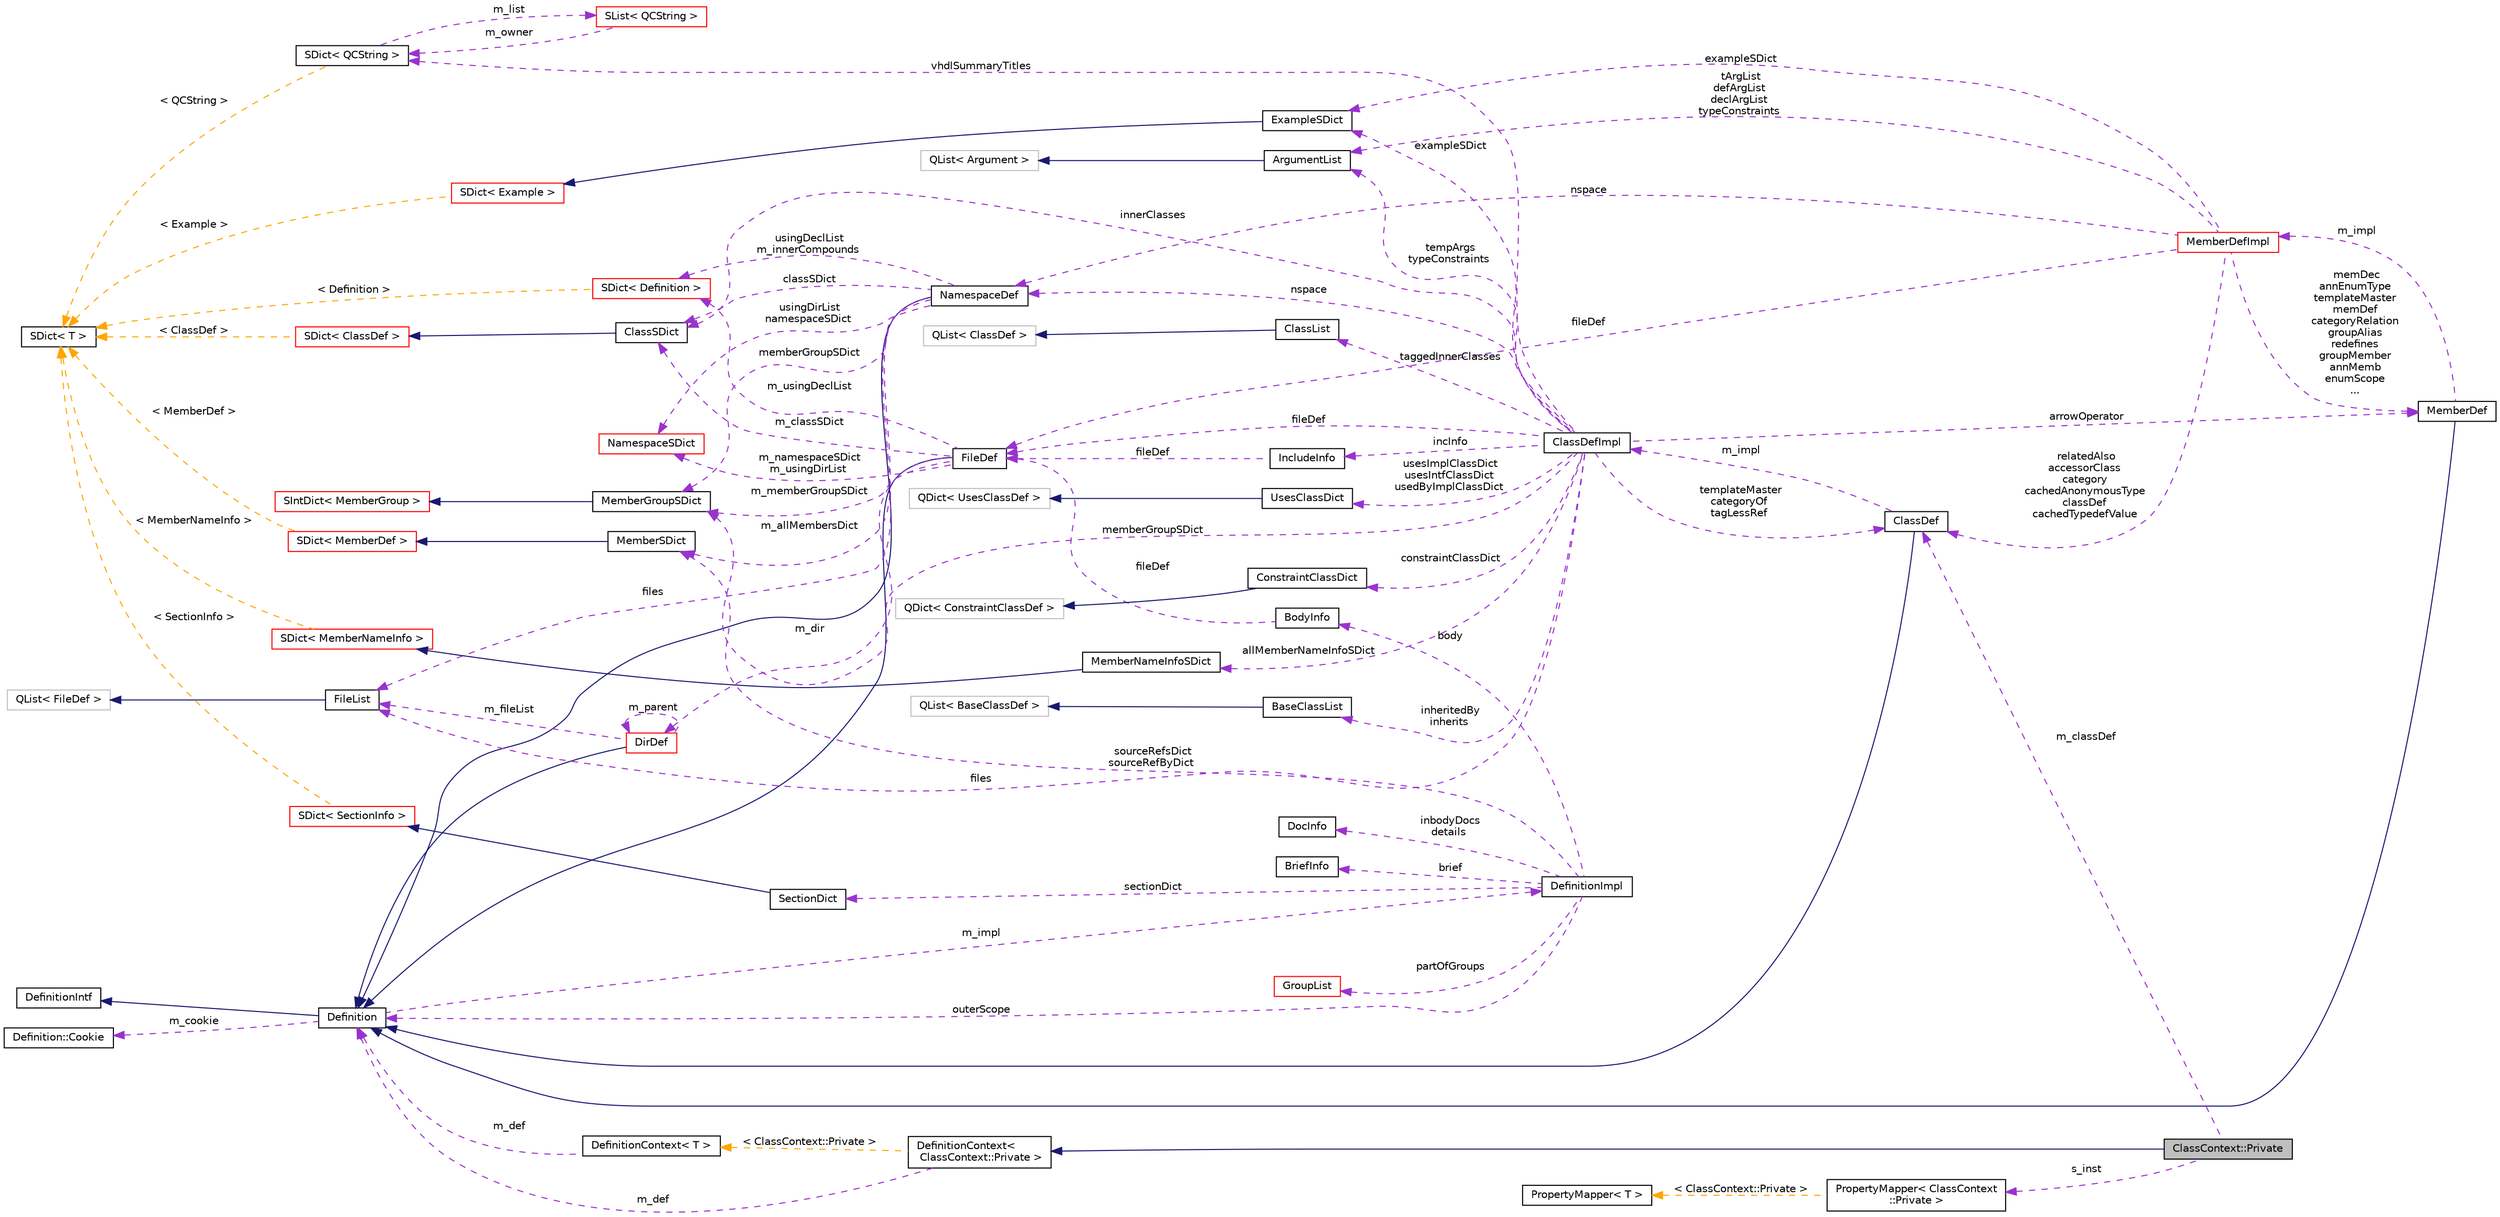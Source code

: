 digraph "ClassContext::Private"
{
 // INTERACTIVE_SVG=YES
  edge [fontname="Helvetica",fontsize="10",labelfontname="Helvetica",labelfontsize="10"];
  node [fontname="Helvetica",fontsize="10",shape=record];
  rankdir="LR";
  Node3 [label="ClassContext::Private",height=0.2,width=0.4,color="black", fillcolor="grey75", style="filled", fontcolor="black"];
  Node4 -> Node3 [dir="back",color="midnightblue",fontsize="10",style="solid",fontname="Helvetica"];
  Node4 [label="DefinitionContext\<\l ClassContext::Private \>",height=0.2,width=0.4,color="black", fillcolor="white", style="filled",URL="$d6/d49/class_definition_context.html"];
  Node5 -> Node4 [dir="back",color="darkorchid3",fontsize="10",style="dashed",label=" m_def" ,fontname="Helvetica"];
  Node5 [label="Definition",height=0.2,width=0.4,color="black", fillcolor="white", style="filled",URL="$d5/dcc/class_definition.html",tooltip="The common base class of all entity definitions found in the sources. "];
  Node6 -> Node5 [dir="back",color="midnightblue",fontsize="10",style="solid",fontname="Helvetica"];
  Node6 [label="DefinitionIntf",height=0.2,width=0.4,color="black", fillcolor="white", style="filled",URL="$d9/d4a/class_definition_intf.html",tooltip="Abstract interface for a Definition or DefinitionList. "];
  Node7 -> Node5 [dir="back",color="darkorchid3",fontsize="10",style="dashed",label=" m_cookie" ,fontname="Helvetica"];
  Node7 [label="Definition::Cookie",height=0.2,width=0.4,color="black", fillcolor="white", style="filled",URL="$d1/d2f/struct_definition_1_1_cookie.html"];
  Node8 -> Node5 [dir="back",color="darkorchid3",fontsize="10",style="dashed",label=" m_impl" ,fontname="Helvetica"];
  Node8 [label="DefinitionImpl",height=0.2,width=0.4,color="black", fillcolor="white", style="filled",URL="$d3/ddf/class_definition_impl.html",tooltip="Private data associated with a Symbol Definition object. "];
  Node9 -> Node8 [dir="back",color="darkorchid3",fontsize="10",style="dashed",label=" sectionDict" ,fontname="Helvetica"];
  Node9 [label="SectionDict",height=0.2,width=0.4,color="black", fillcolor="white", style="filled",URL="$de/d9a/class_section_dict.html",tooltip="Unsorted dictionary of SectionInfo objects. "];
  Node10 -> Node9 [dir="back",color="midnightblue",fontsize="10",style="solid",fontname="Helvetica"];
  Node10 [label="SDict\< SectionInfo \>",height=0.2,width=0.4,color="red", fillcolor="white", style="filled",URL="$d1/d50/class_s_dict.html"];
  Node15 -> Node10 [dir="back",color="orange",fontsize="10",style="dashed",label=" \< SectionInfo \>" ,fontname="Helvetica"];
  Node15 [label="SDict\< T \>",height=0.2,width=0.4,color="black", fillcolor="white", style="filled",URL="$d1/d50/class_s_dict.html",tooltip="Ordered dictionary of elements of type T. "];
  Node16 -> Node8 [dir="back",color="darkorchid3",fontsize="10",style="dashed",label=" body" ,fontname="Helvetica"];
  Node16 [label="BodyInfo",height=0.2,width=0.4,color="black", fillcolor="white", style="filled",URL="$db/dab/struct_body_info.html",tooltip="Data associated with description found in the body. "];
  Node17 -> Node16 [dir="back",color="darkorchid3",fontsize="10",style="dashed",label=" fileDef" ,fontname="Helvetica"];
  Node17 [label="FileDef",height=0.2,width=0.4,color="black", fillcolor="white", style="filled",URL="$de/db0/class_file_def.html",tooltip="A model of a file symbol. "];
  Node5 -> Node17 [dir="back",color="midnightblue",fontsize="10",style="solid",fontname="Helvetica"];
  Node18 -> Node17 [dir="back",color="darkorchid3",fontsize="10",style="dashed",label=" m_classSDict" ,fontname="Helvetica"];
  Node18 [label="ClassSDict",height=0.2,width=0.4,color="black", fillcolor="white", style="filled",URL="$d9/d3d/class_class_s_dict.html",tooltip="A sorted dictionary of ClassDef objects. "];
  Node19 -> Node18 [dir="back",color="midnightblue",fontsize="10",style="solid",fontname="Helvetica"];
  Node19 [label="SDict\< ClassDef \>",height=0.2,width=0.4,color="red", fillcolor="white", style="filled",URL="$d1/d50/class_s_dict.html"];
  Node15 -> Node19 [dir="back",color="orange",fontsize="10",style="dashed",label=" \< ClassDef \>" ,fontname="Helvetica"];
  Node22 -> Node17 [dir="back",color="darkorchid3",fontsize="10",style="dashed",label=" m_usingDeclList" ,fontname="Helvetica"];
  Node22 [label="SDict\< Definition \>",height=0.2,width=0.4,color="red", fillcolor="white", style="filled",URL="$d1/d50/class_s_dict.html"];
  Node15 -> Node22 [dir="back",color="orange",fontsize="10",style="dashed",label=" \< Definition \>" ,fontname="Helvetica"];
  Node25 -> Node17 [dir="back",color="darkorchid3",fontsize="10",style="dashed",label=" m_memberGroupSDict" ,fontname="Helvetica"];
  Node25 [label="MemberGroupSDict",height=0.2,width=0.4,color="black", fillcolor="white", style="filled",URL="$dc/d1e/class_member_group_s_dict.html",tooltip="A sorted dictionary of MemberGroup objects. "];
  Node26 -> Node25 [dir="back",color="midnightblue",fontsize="10",style="solid",fontname="Helvetica"];
  Node26 [label="SIntDict\< MemberGroup \>",height=0.2,width=0.4,color="red", fillcolor="white", style="filled",URL="$d0/d9f/class_s_int_dict.html"];
  Node31 -> Node17 [dir="back",color="darkorchid3",fontsize="10",style="dashed",label=" m_dir" ,fontname="Helvetica"];
  Node31 [label="DirDef",height=0.2,width=0.4,color="red", fillcolor="white", style="filled",URL="$d4/dd4/class_dir_def.html",tooltip="A model of a directory symbol. "];
  Node5 -> Node31 [dir="back",color="midnightblue",fontsize="10",style="solid",fontname="Helvetica"];
  Node34 -> Node31 [dir="back",color="darkorchid3",fontsize="10",style="dashed",label=" m_fileList" ,fontname="Helvetica"];
  Node34 [label="FileList",height=0.2,width=0.4,color="black", fillcolor="white", style="filled",URL="$d0/d18/class_file_list.html",tooltip="Class representing a list of FileDef objects. "];
  Node35 -> Node34 [dir="back",color="midnightblue",fontsize="10",style="solid",fontname="Helvetica"];
  Node35 [label="QList\< FileDef \>",height=0.2,width=0.4,color="grey75", fillcolor="white", style="filled"];
  Node31 -> Node31 [dir="back",color="darkorchid3",fontsize="10",style="dashed",label=" m_parent" ,fontname="Helvetica"];
  Node36 -> Node17 [dir="back",color="darkorchid3",fontsize="10",style="dashed",label=" m_namespaceSDict\nm_usingDirList" ,fontname="Helvetica"];
  Node36 [label="NamespaceSDict",height=0.2,width=0.4,color="red", fillcolor="white", style="filled",URL="$d4/d8d/class_namespace_s_dict.html",tooltip="A sorted dictionary of NamespaceDef objects. "];
  Node40 -> Node8 [dir="back",color="darkorchid3",fontsize="10",style="dashed",label=" sourceRefsDict\nsourceRefByDict" ,fontname="Helvetica"];
  Node40 [label="MemberSDict",height=0.2,width=0.4,color="black", fillcolor="white", style="filled",URL="$d6/dd6/class_member_s_dict.html",tooltip="A sorted dictionary of MemberDef objects. "];
  Node41 -> Node40 [dir="back",color="midnightblue",fontsize="10",style="solid",fontname="Helvetica"];
  Node41 [label="SDict\< MemberDef \>",height=0.2,width=0.4,color="red", fillcolor="white", style="filled",URL="$d1/d50/class_s_dict.html"];
  Node15 -> Node41 [dir="back",color="orange",fontsize="10",style="dashed",label=" \< MemberDef \>" ,fontname="Helvetica"];
  Node44 -> Node8 [dir="back",color="darkorchid3",fontsize="10",style="dashed",label=" partOfGroups" ,fontname="Helvetica"];
  Node44 [label="GroupList",height=0.2,width=0.4,color="red", fillcolor="white", style="filled",URL="$d3/d3b/class_group_list.html",tooltip="A list of GroupDef objects. "];
  Node46 -> Node8 [dir="back",color="darkorchid3",fontsize="10",style="dashed",label=" inbodyDocs\ndetails" ,fontname="Helvetica"];
  Node46 [label="DocInfo",height=0.2,width=0.4,color="black", fillcolor="white", style="filled",URL="$d7/dd5/struct_doc_info.html",tooltip="Data associated with a detailed description. "];
  Node47 -> Node8 [dir="back",color="darkorchid3",fontsize="10",style="dashed",label=" brief" ,fontname="Helvetica"];
  Node47 [label="BriefInfo",height=0.2,width=0.4,color="black", fillcolor="white", style="filled",URL="$d0/da7/struct_brief_info.html",tooltip="Data associated with a brief description. "];
  Node5 -> Node8 [dir="back",color="darkorchid3",fontsize="10",style="dashed",label=" outerScope" ,fontname="Helvetica"];
  Node48 -> Node4 [dir="back",color="orange",fontsize="10",style="dashed",label=" \< ClassContext::Private \>" ,fontname="Helvetica"];
  Node48 [label="DefinitionContext\< T \>",height=0.2,width=0.4,color="black", fillcolor="white", style="filled",URL="$d6/d49/class_definition_context.html"];
  Node5 -> Node48 [dir="back",color="darkorchid3",fontsize="10",style="dashed",label=" m_def" ,fontname="Helvetica"];
  Node49 -> Node3 [dir="back",color="darkorchid3",fontsize="10",style="dashed",label=" s_inst" ,fontname="Helvetica"];
  Node49 [label="PropertyMapper\< ClassContext\l::Private \>",height=0.2,width=0.4,color="black", fillcolor="white", style="filled",URL="$d1/d80/class_property_mapper.html"];
  Node50 -> Node49 [dir="back",color="orange",fontsize="10",style="dashed",label=" \< ClassContext::Private \>" ,fontname="Helvetica"];
  Node50 [label="PropertyMapper\< T \>",height=0.2,width=0.4,color="black", fillcolor="white", style="filled",URL="$d1/d80/class_property_mapper.html",tooltip="Helper class to map a property name to a handler member function. "];
  Node51 -> Node3 [dir="back",color="darkorchid3",fontsize="10",style="dashed",label=" m_classDef" ,fontname="Helvetica"];
  Node51 [label="ClassDef",height=0.2,width=0.4,color="black", fillcolor="white", style="filled",URL="$d1/dcf/class_class_def.html",tooltip="A class representing of a compound symbol. "];
  Node5 -> Node51 [dir="back",color="midnightblue",fontsize="10",style="solid",fontname="Helvetica"];
  Node52 -> Node51 [dir="back",color="darkorchid3",fontsize="10",style="dashed",label=" m_impl" ,fontname="Helvetica"];
  Node52 [label="ClassDefImpl",height=0.2,width=0.4,color="black", fillcolor="white", style="filled",URL="$d1/d25/class_class_def_impl.html",tooltip="Private data associated with a ClassDef object. "];
  Node53 -> Node52 [dir="back",color="darkorchid3",fontsize="10",style="dashed",label=" nspace" ,fontname="Helvetica"];
  Node53 [label="NamespaceDef",height=0.2,width=0.4,color="black", fillcolor="white", style="filled",URL="$d0/d07/class_namespace_def.html",tooltip="A model of a namespace symbol. "];
  Node5 -> Node53 [dir="back",color="midnightblue",fontsize="10",style="solid",fontname="Helvetica"];
  Node18 -> Node53 [dir="back",color="darkorchid3",fontsize="10",style="dashed",label=" classSDict" ,fontname="Helvetica"];
  Node40 -> Node53 [dir="back",color="darkorchid3",fontsize="10",style="dashed",label=" m_allMembersDict" ,fontname="Helvetica"];
  Node22 -> Node53 [dir="back",color="darkorchid3",fontsize="10",style="dashed",label=" usingDeclList\nm_innerCompounds" ,fontname="Helvetica"];
  Node34 -> Node53 [dir="back",color="darkorchid3",fontsize="10",style="dashed",label=" files" ,fontname="Helvetica"];
  Node25 -> Node53 [dir="back",color="darkorchid3",fontsize="10",style="dashed",label=" memberGroupSDict" ,fontname="Helvetica"];
  Node36 -> Node53 [dir="back",color="darkorchid3",fontsize="10",style="dashed",label=" usingDirList\nnamespaceSDict" ,fontname="Helvetica"];
  Node54 -> Node52 [dir="back",color="darkorchid3",fontsize="10",style="dashed",label=" vhdlSummaryTitles" ,fontname="Helvetica"];
  Node54 [label="SDict\< QCString \>",height=0.2,width=0.4,color="black", fillcolor="white", style="filled",URL="$d1/d50/class_s_dict.html"];
  Node55 -> Node54 [dir="back",color="darkorchid3",fontsize="10",style="dashed",label=" m_list" ,fontname="Helvetica"];
  Node55 [label="SList\< QCString \>",height=0.2,width=0.4,color="red", fillcolor="white", style="filled",URL="$df/dce/class_s_list.html"];
  Node54 -> Node55 [dir="back",color="darkorchid3",fontsize="10",style="dashed",label=" m_owner" ,fontname="Helvetica"];
  Node15 -> Node54 [dir="back",color="orange",fontsize="10",style="dashed",label=" \< QCString \>" ,fontname="Helvetica"];
  Node18 -> Node52 [dir="back",color="darkorchid3",fontsize="10",style="dashed",label=" innerClasses" ,fontname="Helvetica"];
  Node57 -> Node52 [dir="back",color="darkorchid3",fontsize="10",style="dashed",label=" inheritedBy\ninherits" ,fontname="Helvetica"];
  Node57 [label="BaseClassList",height=0.2,width=0.4,color="black", fillcolor="white", style="filled",URL="$d7/d46/class_base_class_list.html",tooltip="List of base classes. "];
  Node58 -> Node57 [dir="back",color="midnightblue",fontsize="10",style="solid",fontname="Helvetica"];
  Node58 [label="QList\< BaseClassDef \>",height=0.2,width=0.4,color="grey75", fillcolor="white", style="filled"];
  Node59 -> Node52 [dir="back",color="darkorchid3",fontsize="10",style="dashed",label=" taggedInnerClasses" ,fontname="Helvetica"];
  Node59 [label="ClassList",height=0.2,width=0.4,color="black", fillcolor="white", style="filled",URL="$d7/da3/class_class_list.html",tooltip="A list of ClassDef objects. "];
  Node21 -> Node59 [dir="back",color="midnightblue",fontsize="10",style="solid",fontname="Helvetica"];
  Node21 [label="QList\< ClassDef \>",height=0.2,width=0.4,color="grey75", fillcolor="white", style="filled"];
  Node60 -> Node52 [dir="back",color="darkorchid3",fontsize="10",style="dashed",label=" allMemberNameInfoSDict" ,fontname="Helvetica"];
  Node60 [label="MemberNameInfoSDict",height=0.2,width=0.4,color="black", fillcolor="white", style="filled",URL="$d6/d70/class_member_name_info_s_dict.html",tooltip="Sorted dictionary of MemberNameInfo objects. "];
  Node61 -> Node60 [dir="back",color="midnightblue",fontsize="10",style="solid",fontname="Helvetica"];
  Node61 [label="SDict\< MemberNameInfo \>",height=0.2,width=0.4,color="red", fillcolor="white", style="filled",URL="$d1/d50/class_s_dict.html"];
  Node15 -> Node61 [dir="back",color="orange",fontsize="10",style="dashed",label=" \< MemberNameInfo \>" ,fontname="Helvetica"];
  Node34 -> Node52 [dir="back",color="darkorchid3",fontsize="10",style="dashed",label=" files" ,fontname="Helvetica"];
  Node17 -> Node52 [dir="back",color="darkorchid3",fontsize="10",style="dashed",label=" fileDef" ,fontname="Helvetica"];
  Node64 -> Node52 [dir="back",color="darkorchid3",fontsize="10",style="dashed",label=" incInfo" ,fontname="Helvetica"];
  Node64 [label="IncludeInfo",height=0.2,width=0.4,color="black", fillcolor="white", style="filled",URL="$d5/dc1/struct_include_info.html",tooltip="Class representing the data associated with a #include statement. "];
  Node17 -> Node64 [dir="back",color="darkorchid3",fontsize="10",style="dashed",label=" fileDef" ,fontname="Helvetica"];
  Node25 -> Node52 [dir="back",color="darkorchid3",fontsize="10",style="dashed",label=" memberGroupSDict" ,fontname="Helvetica"];
  Node65 -> Node52 [dir="back",color="darkorchid3",fontsize="10",style="dashed",label=" exampleSDict" ,fontname="Helvetica"];
  Node65 [label="ExampleSDict",height=0.2,width=0.4,color="black", fillcolor="white", style="filled",URL="$d0/d31/class_example_s_dict.html",tooltip="A sorted dictionary of Example objects. "];
  Node66 -> Node65 [dir="back",color="midnightblue",fontsize="10",style="solid",fontname="Helvetica"];
  Node66 [label="SDict\< Example \>",height=0.2,width=0.4,color="red", fillcolor="white", style="filled",URL="$d1/d50/class_s_dict.html"];
  Node15 -> Node66 [dir="back",color="orange",fontsize="10",style="dashed",label=" \< Example \>" ,fontname="Helvetica"];
  Node69 -> Node52 [dir="back",color="darkorchid3",fontsize="10",style="dashed",label=" tempArgs\ntypeConstraints" ,fontname="Helvetica"];
  Node69 [label="ArgumentList",height=0.2,width=0.4,color="black", fillcolor="white", style="filled",URL="$d7/df8/class_argument_list.html",tooltip="This class represents an function or template argument list. "];
  Node70 -> Node69 [dir="back",color="midnightblue",fontsize="10",style="solid",fontname="Helvetica"];
  Node70 [label="QList\< Argument \>",height=0.2,width=0.4,color="grey75", fillcolor="white", style="filled"];
  Node71 -> Node52 [dir="back",color="darkorchid3",fontsize="10",style="dashed",label=" arrowOperator" ,fontname="Helvetica"];
  Node71 [label="MemberDef",height=0.2,width=0.4,color="black", fillcolor="white", style="filled",URL="$da/d09/class_member_def.html",tooltip="A model of a class/file/namespace member symbol. "];
  Node5 -> Node71 [dir="back",color="midnightblue",fontsize="10",style="solid",fontname="Helvetica"];
  Node72 -> Node71 [dir="back",color="darkorchid3",fontsize="10",style="dashed",label=" m_impl" ,fontname="Helvetica"];
  Node72 [label="MemberDefImpl",height=0.2,width=0.4,color="red", fillcolor="white", style="filled",URL="$d7/d7e/class_member_def_impl.html"];
  Node53 -> Node72 [dir="back",color="darkorchid3",fontsize="10",style="dashed",label=" nspace" ,fontname="Helvetica"];
  Node17 -> Node72 [dir="back",color="darkorchid3",fontsize="10",style="dashed",label=" fileDef" ,fontname="Helvetica"];
  Node65 -> Node72 [dir="back",color="darkorchid3",fontsize="10",style="dashed",label=" exampleSDict" ,fontname="Helvetica"];
  Node69 -> Node72 [dir="back",color="darkorchid3",fontsize="10",style="dashed",label=" tArgList\ndefArgList\ndeclArgList\ntypeConstraints" ,fontname="Helvetica"];
  Node71 -> Node72 [dir="back",color="darkorchid3",fontsize="10",style="dashed",label=" memDec\nannEnumType\ntemplateMaster\nmemDef\ncategoryRelation\ngroupAlias\nredefines\ngroupMember\nannMemb\nenumScope\n..." ,fontname="Helvetica"];
  Node51 -> Node72 [dir="back",color="darkorchid3",fontsize="10",style="dashed",label=" relatedAlso\naccessorClass\ncategory\ncachedAnonymousType\nclassDef\ncachedTypedefValue" ,fontname="Helvetica"];
  Node84 -> Node52 [dir="back",color="darkorchid3",fontsize="10",style="dashed",label=" usesImplClassDict\nusesIntfClassDict\nusedByImplClassDict" ,fontname="Helvetica"];
  Node84 [label="UsesClassDict",height=0.2,width=0.4,color="black", fillcolor="white", style="filled",URL="$d2/d84/class_uses_class_dict.html",tooltip="Dictionary of usage relations. "];
  Node85 -> Node84 [dir="back",color="midnightblue",fontsize="10",style="solid",fontname="Helvetica"];
  Node85 [label="QDict\< UsesClassDef \>",height=0.2,width=0.4,color="grey75", fillcolor="white", style="filled"];
  Node51 -> Node52 [dir="back",color="darkorchid3",fontsize="10",style="dashed",label=" templateMaster\ncategoryOf\ntagLessRef" ,fontname="Helvetica"];
  Node86 -> Node52 [dir="back",color="darkorchid3",fontsize="10",style="dashed",label=" constraintClassDict" ,fontname="Helvetica"];
  Node86 [label="ConstraintClassDict",height=0.2,width=0.4,color="black", fillcolor="white", style="filled",URL="$df/d6f/class_constraint_class_dict.html",tooltip="Dictionary of constraint relations. "];
  Node87 -> Node86 [dir="back",color="midnightblue",fontsize="10",style="solid",fontname="Helvetica"];
  Node87 [label="QDict\< ConstraintClassDef \>",height=0.2,width=0.4,color="grey75", fillcolor="white", style="filled"];
}
